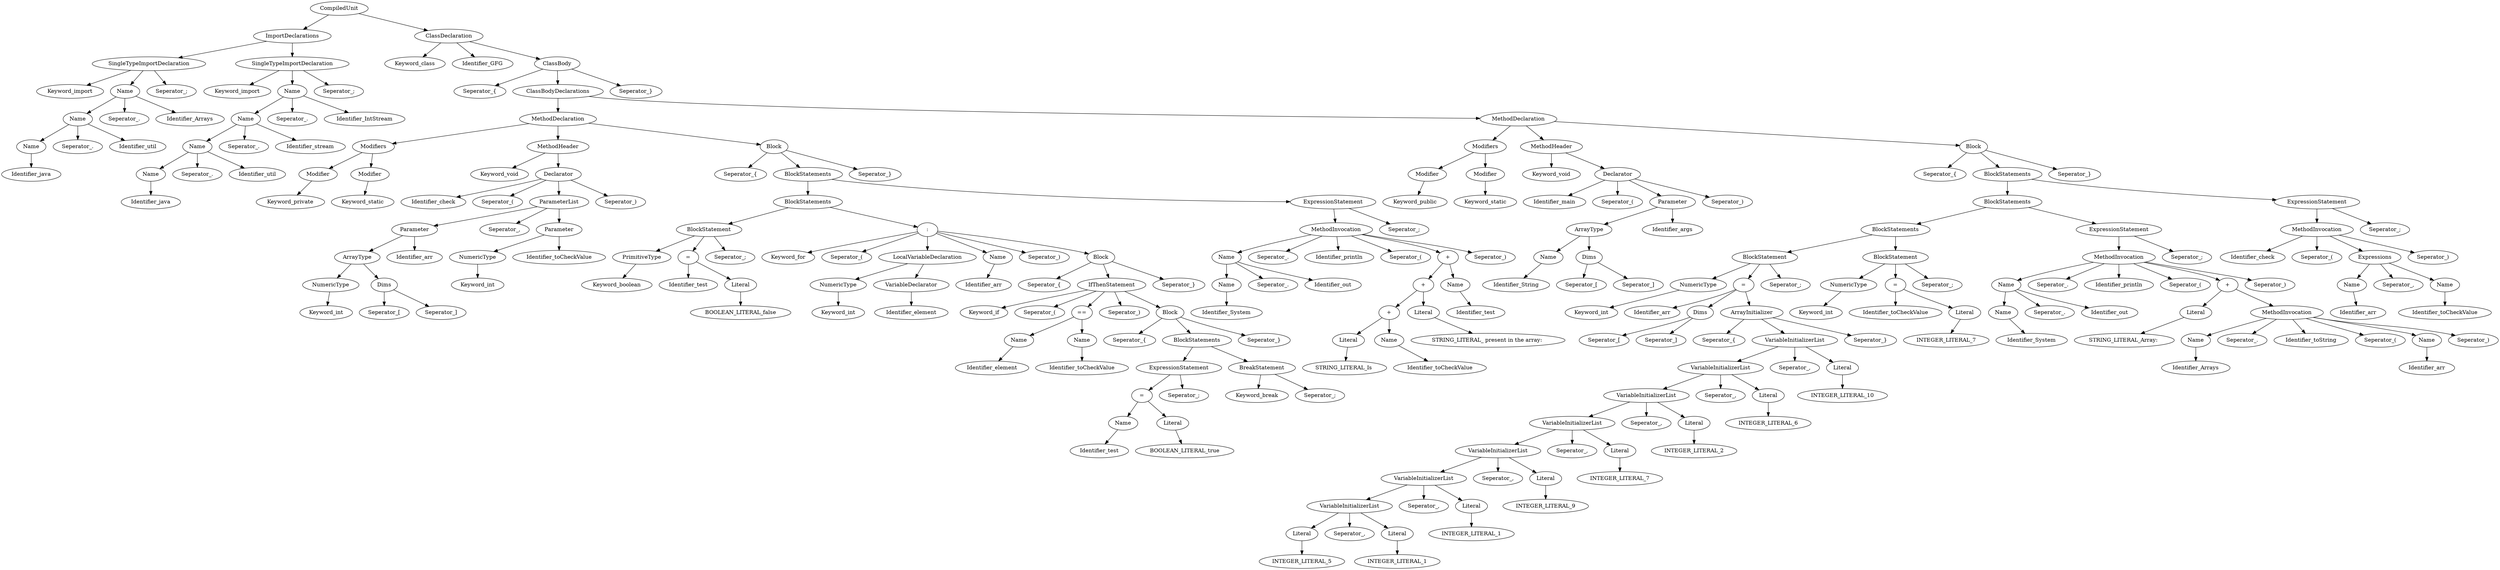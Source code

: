 digraph G{
node[ordering=out]
n1a[label="Identifier_java"]
n1[label="Name"]
n1->n1a
n2b[label="Seperator_."]
n2c[label="Identifier_util"]
n2[label="Name"]
n2->n1
n2->n2b
n2->n2c
n3b[label="Seperator_."]
n3c[label="Identifier_Arrays"]
n3[label="Name"]
n3->n2
n3->n3b
n3->n3c
n4a[label="Keyword_import"]
n4c[label="Seperator_;"]
n4[label="SingleTypeImportDeclaration"]
n4->n4a
n4->n3
n4->n4c
n5a[label="Identifier_java"]
n5[label="Name"]
n5->n5a
n6b[label="Seperator_."]
n6c[label="Identifier_util"]
n6[label="Name"]
n6->n5
n6->n6b
n6->n6c
n7b[label="Seperator_."]
n7c[label="Identifier_stream"]
n7[label="Name"]
n7->n6
n7->n7b
n7->n7c
n8b[label="Seperator_."]
n8c[label="Identifier_IntStream"]
n8[label="Name"]
n8->n7
n8->n8b
n8->n8c
n9a[label="Keyword_import"]
n9c[label="Seperator_;"]
n9[label="SingleTypeImportDeclaration"]
n9->n9a
n9->n8
n9->n9c
n10[label="ImportDeclarations"]
n10->n4
n10->n9
n11a[label="Keyword_private"]
n11[label="Modifier"]
n11->n11a
n12a[label="Keyword_static"]
n12[label="Modifier"]
n12->n12a
n13[label="Modifiers"]
n13->n11
n13->n12
n14a[label="Keyword_int"]
n14[label="NumericType"]
n14->n14a
n15a[label="Seperator_["]
n15b[label="Seperator_]"]
n15[label="Dims"]
n15->n15a
n15->n15b
n16[label="ArrayType"]
n16->n14
n16->n15
n17b[label="Identifier_arr"]
n17[label="Parameter"]
n17->n16
n17->n17b
n18a[label="Keyword_int"]
n18[label="NumericType"]
n18->n18a
n19b[label="Identifier_toCheckValue"]
n19[label="Parameter"]
n19->n18
n19->n19b
n20b[label="Seperator_,"]
n20[label="ParameterList"]
n20->n17
n20->n20b
n20->n19
n21a[label="Identifier_check"]
n21b[label="Seperator_("]
n21d[label="Seperator_)"]
n21[label="Declarator"]
n21->n21a
n21->n21b
n21->n20
n21->n21d
n22a[label="Keyword_void"]
n22[label="MethodHeader"]
n22->n22a
n22->n21
n23a[label="Keyword_boolean"]
n23[label="PrimitiveType"]
n23->n23a
n24a[label="BOOLEAN_LITERAL_false"]
n24[label="Literal"]
n24->n24a
n25a[label="Identifier_test"]
n25[label="="]
n25->n25a
n25->n24
n26c[label="Seperator_;"]
n26[label="BlockStatement"]
n26->n23
n26->n25
n26->n26c
n27a[label="Keyword_int"]
n27[label="NumericType"]
n27->n27a
n28a[label="Identifier_element"]
n28[label="VariableDeclarator"]
n28->n28a
n29[label="LocalVariableDeclaration"]
n29->n27
n29->n28
n30a[label="Identifier_arr"]
n30[label="Name"]
n30->n30a
n31a[label="Identifier_element"]
n31[label="Name"]
n31->n31a
n32a[label="Identifier_toCheckValue"]
n32[label="Name"]
n32->n32a
n33[label="=="]
n33->n31
n33->n32
n34a[label="Identifier_test"]
n34[label="Name"]
n34->n34a
n35a[label="BOOLEAN_LITERAL_true"]
n35[label="Literal"]
n35->n35a
n36[label="="]
n36->n34
n36->n35
n37b[label="Seperator_;"]
n37[label="ExpressionStatement"]
n37->n36
n37->n37b
n38a[label="Keyword_break"]
n38b[label="Seperator_;"]
n38[label="BreakStatement"]
n38->n38a
n38->n38b
n39[label="BlockStatements"]
n39->n37
n39->n38
n40a[label="Seperator_{"]
n40c[label="Seperator_}"]
n40[label="Block"]
n40->n40a
n40->n39
n40->n40c
n41a[label="Keyword_if"]
n41b[label="Seperator_("]
n41d[label="Seperator_)"]
n41[label="IfThenStatement"]
n41->n41a
n41->n41b
n41->n33
n41->n41d
n41->n40
n42a[label="Seperator_{"]
n42c[label="Seperator_}"]
n42[label="Block"]
n42->n42a
n42->n41
n42->n42c
n43a[label="Keyword_for"]
n43b[label="Seperator_("]
n43f[label="Seperator_)"]
n43[label=":"]
n43->n43a
n43->n43b
n43->n29
n43->n30
n43->n43f
n43->n42
n44[label="BlockStatements"]
n44->n26
n44->n43
n45a[label="Identifier_System"]
n45[label="Name"]
n45->n45a
n46b[label="Seperator_."]
n46c[label="Identifier_out"]
n46[label="Name"]
n46->n45
n46->n46b
n46->n46c
n47a[label="STRING_LITERAL_Is "]
n47[label="Literal"]
n47->n47a
n48a[label="Identifier_toCheckValue"]
n48[label="Name"]
n48->n48a
n49[label="+"]
n49->n47
n49->n48
n50a[label="STRING_LITERAL_ present in the array: "]
n50[label="Literal"]
n50->n50a
n51[label="+"]
n51->n49
n51->n50
n52a[label="Identifier_test"]
n52[label="Name"]
n52->n52a
n53[label="+"]
n53->n51
n53->n52
n54b[label="Seperator_."]
n54c[label="Identifier_println"]
n54d[label="Seperator_("]
n54f[label="Seperator_)"]
n54[label="MethodInvocation"]
n54->n46
n54->n54b
n54->n54c
n54->n54d
n54->n53
n54->n54f
n55b[label="Seperator_;"]
n55[label="ExpressionStatement"]
n55->n54
n55->n55b
n56[label="BlockStatements"]
n56->n44
n56->n55
n57a[label="Seperator_{"]
n57c[label="Seperator_}"]
n57[label="Block"]
n57->n57a
n57->n56
n57->n57c
n58[label="MethodDeclaration"]
n58->n13
n58->n22
n58->n57
n59a[label="Keyword_public"]
n59[label="Modifier"]
n59->n59a
n60a[label="Keyword_static"]
n60[label="Modifier"]
n60->n60a
n61[label="Modifiers"]
n61->n59
n61->n60
n62a[label="Identifier_String"]
n62[label="Name"]
n62->n62a
n63a[label="Seperator_["]
n63b[label="Seperator_]"]
n63[label="Dims"]
n63->n63a
n63->n63b
n64[label="ArrayType"]
n64->n62
n64->n63
n65b[label="Identifier_args"]
n65[label="Parameter"]
n65->n64
n65->n65b
n66a[label="Identifier_main"]
n66b[label="Seperator_("]
n66d[label="Seperator_)"]
n66[label="Declarator"]
n66->n66a
n66->n66b
n66->n65
n66->n66d
n67a[label="Keyword_void"]
n67[label="MethodHeader"]
n67->n67a
n67->n66
n68a[label="Keyword_int"]
n68[label="NumericType"]
n68->n68a
n69a[label="Seperator_["]
n69b[label="Seperator_]"]
n69[label="Dims"]
n69->n69a
n69->n69b
n70a[label="INTEGER_LITERAL_5"]
n70[label="Literal"]
n70->n70a
n71a[label="INTEGER_LITERAL_1"]
n71[label="Literal"]
n71->n71a
n72b[label="Seperator_,"]
n72[label="VariableInitializerList"]
n72->n70
n72->n72b
n72->n71
n73a[label="INTEGER_LITERAL_1"]
n73[label="Literal"]
n73->n73a
n74b[label="Seperator_,"]
n74[label="VariableInitializerList"]
n74->n72
n74->n74b
n74->n73
n75a[label="INTEGER_LITERAL_9"]
n75[label="Literal"]
n75->n75a
n76b[label="Seperator_,"]
n76[label="VariableInitializerList"]
n76->n74
n76->n76b
n76->n75
n77a[label="INTEGER_LITERAL_7"]
n77[label="Literal"]
n77->n77a
n78b[label="Seperator_,"]
n78[label="VariableInitializerList"]
n78->n76
n78->n78b
n78->n77
n79a[label="INTEGER_LITERAL_2"]
n79[label="Literal"]
n79->n79a
n80b[label="Seperator_,"]
n80[label="VariableInitializerList"]
n80->n78
n80->n80b
n80->n79
n81a[label="INTEGER_LITERAL_6"]
n81[label="Literal"]
n81->n81a
n82b[label="Seperator_,"]
n82[label="VariableInitializerList"]
n82->n80
n82->n82b
n82->n81
n83a[label="INTEGER_LITERAL_10"]
n83[label="Literal"]
n83->n83a
n84b[label="Seperator_,"]
n84[label="VariableInitializerList"]
n84->n82
n84->n84b
n84->n83
n85a[label="Seperator_{"]
n85c[label="Seperator_}"]
n85[label="ArrayInitializer"]
n85->n85a
n85->n84
n85->n85c
n86a[label="Identifier_arr"]
n86[label="="]
n86->n86a
n86->n69
n86->n85
n87c[label="Seperator_;"]
n87[label="BlockStatement"]
n87->n68
n87->n86
n87->n87c
n88a[label="Keyword_int"]
n88[label="NumericType"]
n88->n88a
n89a[label="INTEGER_LITERAL_7"]
n89[label="Literal"]
n89->n89a
n90a[label="Identifier_toCheckValue"]
n90[label="="]
n90->n90a
n90->n89
n91c[label="Seperator_;"]
n91[label="BlockStatement"]
n91->n88
n91->n90
n91->n91c
n92[label="BlockStatements"]
n92->n87
n92->n91
n93a[label="Identifier_System"]
n93[label="Name"]
n93->n93a
n94b[label="Seperator_."]
n94c[label="Identifier_out"]
n94[label="Name"]
n94->n93
n94->n94b
n94->n94c
n95a[label="STRING_LITERAL_Array: "]
n95[label="Literal"]
n95->n95a
n96a[label="Identifier_Arrays"]
n96[label="Name"]
n96->n96a
n97a[label="Identifier_arr"]
n97[label="Name"]
n97->n97a
n98b[label="Seperator_."]
n98c[label="Identifier_toString"]
n98d[label="Seperator_("]
n98f[label="Seperator_)"]
n98[label="MethodInvocation"]
n98->n96
n98->n98b
n98->n98c
n98->n98d
n98->n97
n98->n98f
n99[label="+"]
n99->n95
n99->n98
n100b[label="Seperator_."]
n100c[label="Identifier_println"]
n100d[label="Seperator_("]
n100f[label="Seperator_)"]
n100[label="MethodInvocation"]
n100->n94
n100->n100b
n100->n100c
n100->n100d
n100->n99
n100->n100f
n101b[label="Seperator_;"]
n101[label="ExpressionStatement"]
n101->n100
n101->n101b
n102[label="BlockStatements"]
n102->n92
n102->n101
n103a[label="Identifier_arr"]
n103[label="Name"]
n103->n103a
n104a[label="Identifier_toCheckValue"]
n104[label="Name"]
n104->n104a
n105b[label="Seperator_,"]
n105[label="Expressions"]
n105->n103
n105->n105b
n105->n104
n106a[label="Identifier_check"]
n106b[label="Seperator_("]
n106d[label="Seperator_)"]
n106[label="MethodInvocation"]
n106->n106a
n106->n106b
n106->n105
n106->n106d
n107b[label="Seperator_;"]
n107[label="ExpressionStatement"]
n107->n106
n107->n107b
n108[label="BlockStatements"]
n108->n102
n108->n107
n109a[label="Seperator_{"]
n109c[label="Seperator_}"]
n109[label="Block"]
n109->n109a
n109->n108
n109->n109c
n110[label="MethodDeclaration"]
n110->n61
n110->n67
n110->n109
n111[label="ClassBodyDeclarations"]
n111->n58
n111->n110
n112a[label="Seperator_{"]
n112c[label="Seperator_}"]
n112[label="ClassBody"]
n112->n112a
n112->n111
n112->n112c
n113a[label="Keyword_class"]
n113b[label="Identifier_GFG"]
n113[label="ClassDeclaration"]
n113->n113a
n113->n113b
n113->n112
n114[label="CompiledUnit"]
n114->n10
n114->n113
}
